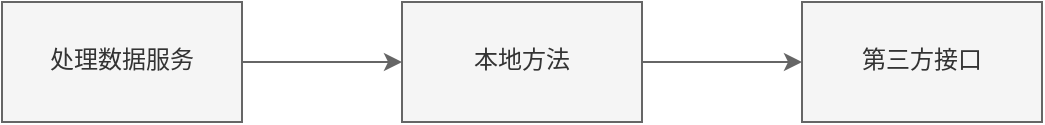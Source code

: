 <mxfile version="20.8.19" type="github">
  <diagram name="第 1 页" id="nof6VDl_TIA3hBYxni-W">
    <mxGraphModel dx="977" dy="539" grid="1" gridSize="10" guides="1" tooltips="1" connect="1" arrows="1" fold="1" page="1" pageScale="1" pageWidth="827" pageHeight="1169" math="0" shadow="0">
      <root>
        <mxCell id="0" />
        <mxCell id="1" parent="0" />
        <mxCell id="BvJcDFQhH8Mvir9yOmJn-4" style="edgeStyle=orthogonalEdgeStyle;rounded=0;hachureGap=4;orthogonalLoop=1;jettySize=auto;html=1;entryX=0;entryY=0.5;entryDx=0;entryDy=0;fontFamily=Architects Daughter;fontSource=https%3A%2F%2Ffonts.googleapis.com%2Fcss%3Ffamily%3DArchitects%2BDaughter;fontSize=12;verticalAlign=middle;fillColor=#f5f5f5;strokeColor=#666666;" edge="1" parent="1" source="BvJcDFQhH8Mvir9yOmJn-1" target="BvJcDFQhH8Mvir9yOmJn-2">
          <mxGeometry relative="1" as="geometry" />
        </mxCell>
        <mxCell id="BvJcDFQhH8Mvir9yOmJn-1" value="&lt;font style=&quot;font-size: 12px;&quot;&gt;本地方法&lt;/font&gt;" style="rounded=0;whiteSpace=wrap;html=1;hachureGap=4;fontFamily=Architects Daughter;fontSource=https%3A%2F%2Ffonts.googleapis.com%2Fcss%3Ffamily%3DArchitects%2BDaughter;fontSize=12;verticalAlign=middle;fillColor=#f5f5f5;fontColor=#333333;strokeColor=#666666;" vertex="1" parent="1">
          <mxGeometry x="240" y="140" width="120" height="60" as="geometry" />
        </mxCell>
        <mxCell id="BvJcDFQhH8Mvir9yOmJn-2" value="第三方接口" style="rounded=0;whiteSpace=wrap;html=1;hachureGap=4;fontFamily=Architects Daughter;fontSource=https%3A%2F%2Ffonts.googleapis.com%2Fcss%3Ffamily%3DArchitects%2BDaughter;fontSize=12;verticalAlign=middle;fillColor=#f5f5f5;fontColor=#333333;strokeColor=#666666;" vertex="1" parent="1">
          <mxGeometry x="440" y="140" width="120" height="60" as="geometry" />
        </mxCell>
        <mxCell id="BvJcDFQhH8Mvir9yOmJn-6" style="edgeStyle=orthogonalEdgeStyle;rounded=0;sketch=0;hachureGap=4;jiggle=2;curveFitting=1;orthogonalLoop=1;jettySize=auto;html=1;entryX=0;entryY=0.5;entryDx=0;entryDy=0;fontFamily=Architects Daughter;fontSource=https%3A%2F%2Ffonts.googleapis.com%2Fcss%3Ffamily%3DArchitects%2BDaughter;fontSize=12;fillColor=#f5f5f5;strokeColor=#666666;" edge="1" parent="1" source="BvJcDFQhH8Mvir9yOmJn-5" target="BvJcDFQhH8Mvir9yOmJn-1">
          <mxGeometry relative="1" as="geometry" />
        </mxCell>
        <mxCell id="BvJcDFQhH8Mvir9yOmJn-5" value="&lt;font style=&quot;font-size: 12px;&quot;&gt;处理数据服务&lt;/font&gt;" style="rounded=0;whiteSpace=wrap;html=1;hachureGap=4;fontFamily=Architects Daughter;fontSource=https%3A%2F%2Ffonts.googleapis.com%2Fcss%3Ffamily%3DArchitects%2BDaughter;fontSize=12;verticalAlign=middle;fillColor=#f5f5f5;fontColor=#333333;strokeColor=#666666;" vertex="1" parent="1">
          <mxGeometry x="40" y="140" width="120" height="60" as="geometry" />
        </mxCell>
      </root>
    </mxGraphModel>
  </diagram>
</mxfile>
